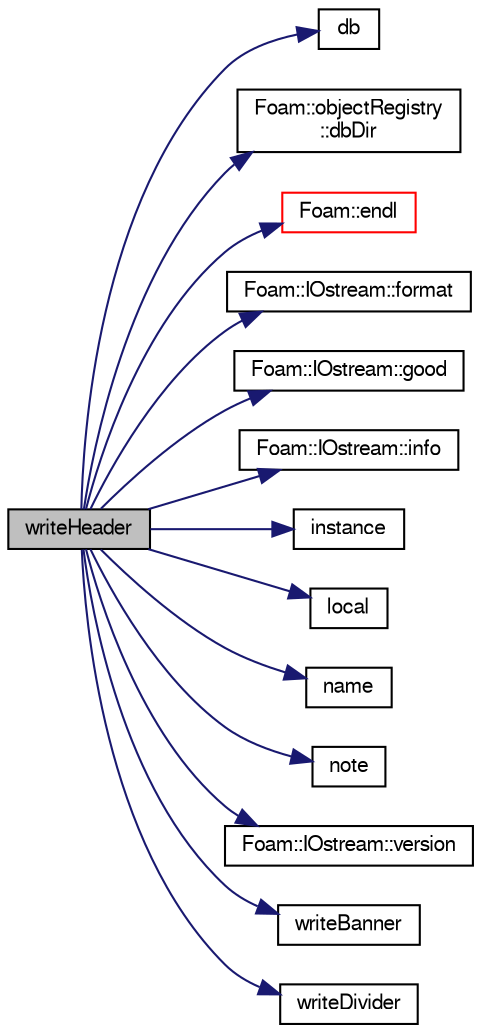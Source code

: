 digraph "writeHeader"
{
  bgcolor="transparent";
  edge [fontname="FreeSans",fontsize="10",labelfontname="FreeSans",labelfontsize="10"];
  node [fontname="FreeSans",fontsize="10",shape=record];
  rankdir="LR";
  Node1 [label="writeHeader",height=0.2,width=0.4,color="black", fillcolor="grey75", style="filled" fontcolor="black"];
  Node1 -> Node2 [color="midnightblue",fontsize="10",style="solid",fontname="FreeSans"];
  Node2 [label="db",height=0.2,width=0.4,color="black",URL="$a01142.html#adf469b34fcd0250cef43ac4ce3f153ab",tooltip="Return the local objectRegistry. "];
  Node1 -> Node3 [color="midnightblue",fontsize="10",style="solid",fontname="FreeSans"];
  Node3 [label="Foam::objectRegistry\l::dbDir",height=0.2,width=0.4,color="black",URL="$a01640.html#a67b30e5633d486ff299537406b0ca471",tooltip="Local directory path of this objectRegistry relative to the time. "];
  Node1 -> Node4 [color="midnightblue",fontsize="10",style="solid",fontname="FreeSans"];
  Node4 [label="Foam::endl",height=0.2,width=0.4,color="red",URL="$a10237.html#a2db8fe02a0d3909e9351bb4275b23ce4",tooltip="Add newline and flush stream. "];
  Node1 -> Node5 [color="midnightblue",fontsize="10",style="solid",fontname="FreeSans"];
  Node5 [label="Foam::IOstream::format",height=0.2,width=0.4,color="black",URL="$a01149.html#a1e2dd3d90088c6d1ed0a27bd75d814fb",tooltip="Return current stream format. "];
  Node1 -> Node6 [color="midnightblue",fontsize="10",style="solid",fontname="FreeSans"];
  Node6 [label="Foam::IOstream::good",height=0.2,width=0.4,color="black",URL="$a01149.html#ad2e41c8280b6cdf93d39e1135d2abdf7",tooltip="Return true if next operation might succeed. "];
  Node1 -> Node7 [color="midnightblue",fontsize="10",style="solid",fontname="FreeSans"];
  Node7 [label="Foam::IOstream::info",height=0.2,width=0.4,color="black",URL="$a01149.html#ad9ba2293cdfe23f026d9ef56efbaa3ea",tooltip="Return info proxy. "];
  Node1 -> Node8 [color="midnightblue",fontsize="10",style="solid",fontname="FreeSans"];
  Node8 [label="instance",height=0.2,width=0.4,color="black",URL="$a01142.html#a927868ca22fb186135659bc0acadd47b"];
  Node1 -> Node9 [color="midnightblue",fontsize="10",style="solid",fontname="FreeSans"];
  Node9 [label="local",height=0.2,width=0.4,color="black",URL="$a01142.html#aa784d5f121f1d965ddd196476ceb0ea6"];
  Node1 -> Node10 [color="midnightblue",fontsize="10",style="solid",fontname="FreeSans"];
  Node10 [label="name",height=0.2,width=0.4,color="black",URL="$a01142.html#a75b72488d2e82151b025744974919d5d",tooltip="Return name. "];
  Node1 -> Node11 [color="midnightblue",fontsize="10",style="solid",fontname="FreeSans"];
  Node11 [label="note",height=0.2,width=0.4,color="black",URL="$a01142.html#a6f42a51d969cbb5ab649cc46e99bd52c",tooltip="Return non-constant access to the optional note. "];
  Node1 -> Node12 [color="midnightblue",fontsize="10",style="solid",fontname="FreeSans"];
  Node12 [label="Foam::IOstream::version",height=0.2,width=0.4,color="black",URL="$a01149.html#ac12266e2067a7baeb13af68a5e643edd",tooltip="Return the stream version. "];
  Node1 -> Node13 [color="midnightblue",fontsize="10",style="solid",fontname="FreeSans"];
  Node13 [label="writeBanner",height=0.2,width=0.4,color="black",URL="$a01142.html#a02fe83a3242334d79d9798f542c1b780",tooltip="Write the standard OpenFOAM file/dictionary banner. "];
  Node1 -> Node14 [color="midnightblue",fontsize="10",style="solid",fontname="FreeSans"];
  Node14 [label="writeDivider",height=0.2,width=0.4,color="black",URL="$a01142.html#ab9dfd1788c127840b478e7c3b95b2e51",tooltip="Write the standard file section divider. "];
}
